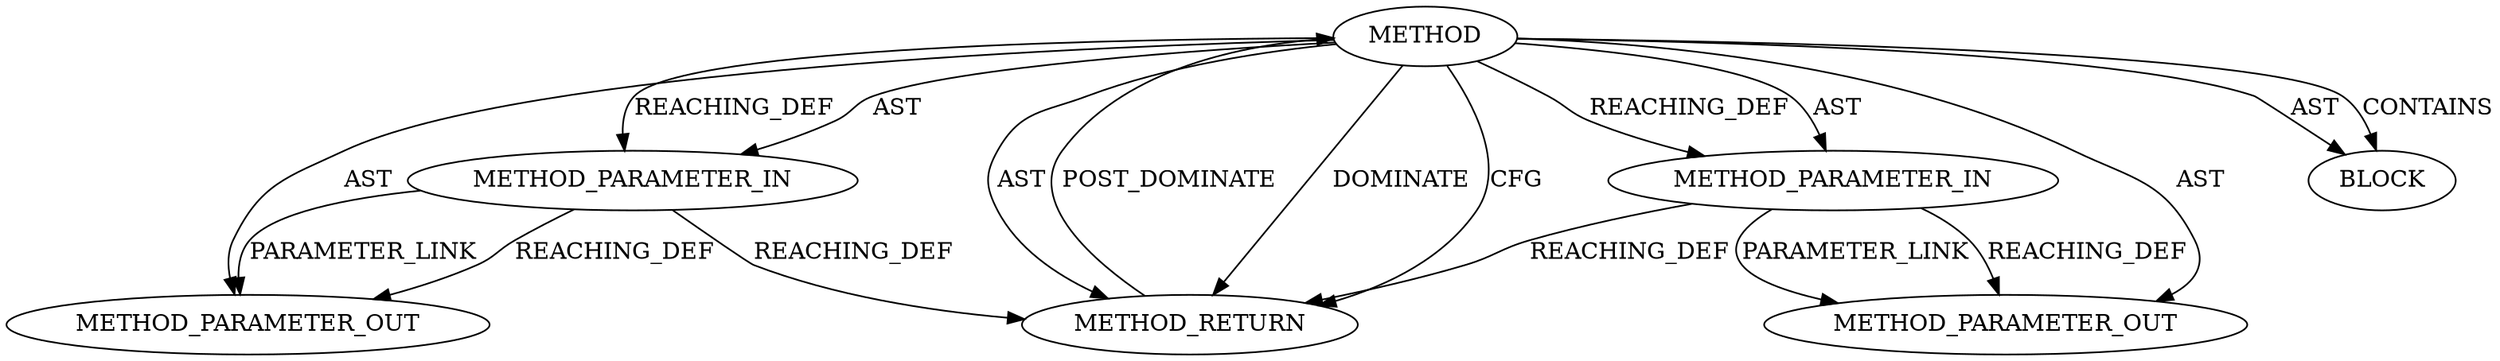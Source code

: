 digraph {
  27111 [label=METHOD_PARAMETER_OUT ORDER=2 CODE="p2" IS_VARIADIC=false TYPE_FULL_NAME="ANY" EVALUATION_STRATEGY="BY_VALUE" INDEX=2 NAME="p2"]
  27110 [label=METHOD_PARAMETER_OUT ORDER=1 CODE="p1" IS_VARIADIC=false TYPE_FULL_NAME="ANY" EVALUATION_STRATEGY="BY_VALUE" INDEX=1 NAME="p1"]
  25272 [label=METHOD_RETURN ORDER=2 CODE="RET" TYPE_FULL_NAME="ANY" EVALUATION_STRATEGY="BY_VALUE"]
  25268 [label=METHOD AST_PARENT_TYPE="NAMESPACE_BLOCK" AST_PARENT_FULL_NAME="<global>" ORDER=0 CODE="<empty>" FULL_NAME="<operator>.greaterThan" IS_EXTERNAL=true FILENAME="<empty>" SIGNATURE="" NAME="<operator>.greaterThan"]
  25269 [label=METHOD_PARAMETER_IN ORDER=1 CODE="p1" IS_VARIADIC=false TYPE_FULL_NAME="ANY" EVALUATION_STRATEGY="BY_VALUE" INDEX=1 NAME="p1"]
  25270 [label=METHOD_PARAMETER_IN ORDER=2 CODE="p2" IS_VARIADIC=false TYPE_FULL_NAME="ANY" EVALUATION_STRATEGY="BY_VALUE" INDEX=2 NAME="p2"]
  25271 [label=BLOCK ORDER=1 ARGUMENT_INDEX=1 CODE="<empty>" TYPE_FULL_NAME="ANY"]
  25268 -> 25271 [label=AST ]
  25268 -> 25270 [label=REACHING_DEF VARIABLE=""]
  25268 -> 27110 [label=AST ]
  25269 -> 27110 [label=PARAMETER_LINK ]
  25269 -> 25272 [label=REACHING_DEF VARIABLE="p1"]
  25270 -> 25272 [label=REACHING_DEF VARIABLE="p2"]
  25268 -> 25272 [label=DOMINATE ]
  25268 -> 25271 [label=CONTAINS ]
  25272 -> 25268 [label=POST_DOMINATE ]
  25270 -> 27111 [label=PARAMETER_LINK ]
  25268 -> 25272 [label=CFG ]
  25269 -> 27110 [label=REACHING_DEF VARIABLE="p1"]
  25268 -> 25272 [label=AST ]
  25270 -> 27111 [label=REACHING_DEF VARIABLE="p2"]
  25268 -> 27111 [label=AST ]
  25268 -> 25269 [label=REACHING_DEF VARIABLE=""]
  25268 -> 25269 [label=AST ]
  25268 -> 25270 [label=AST ]
}
